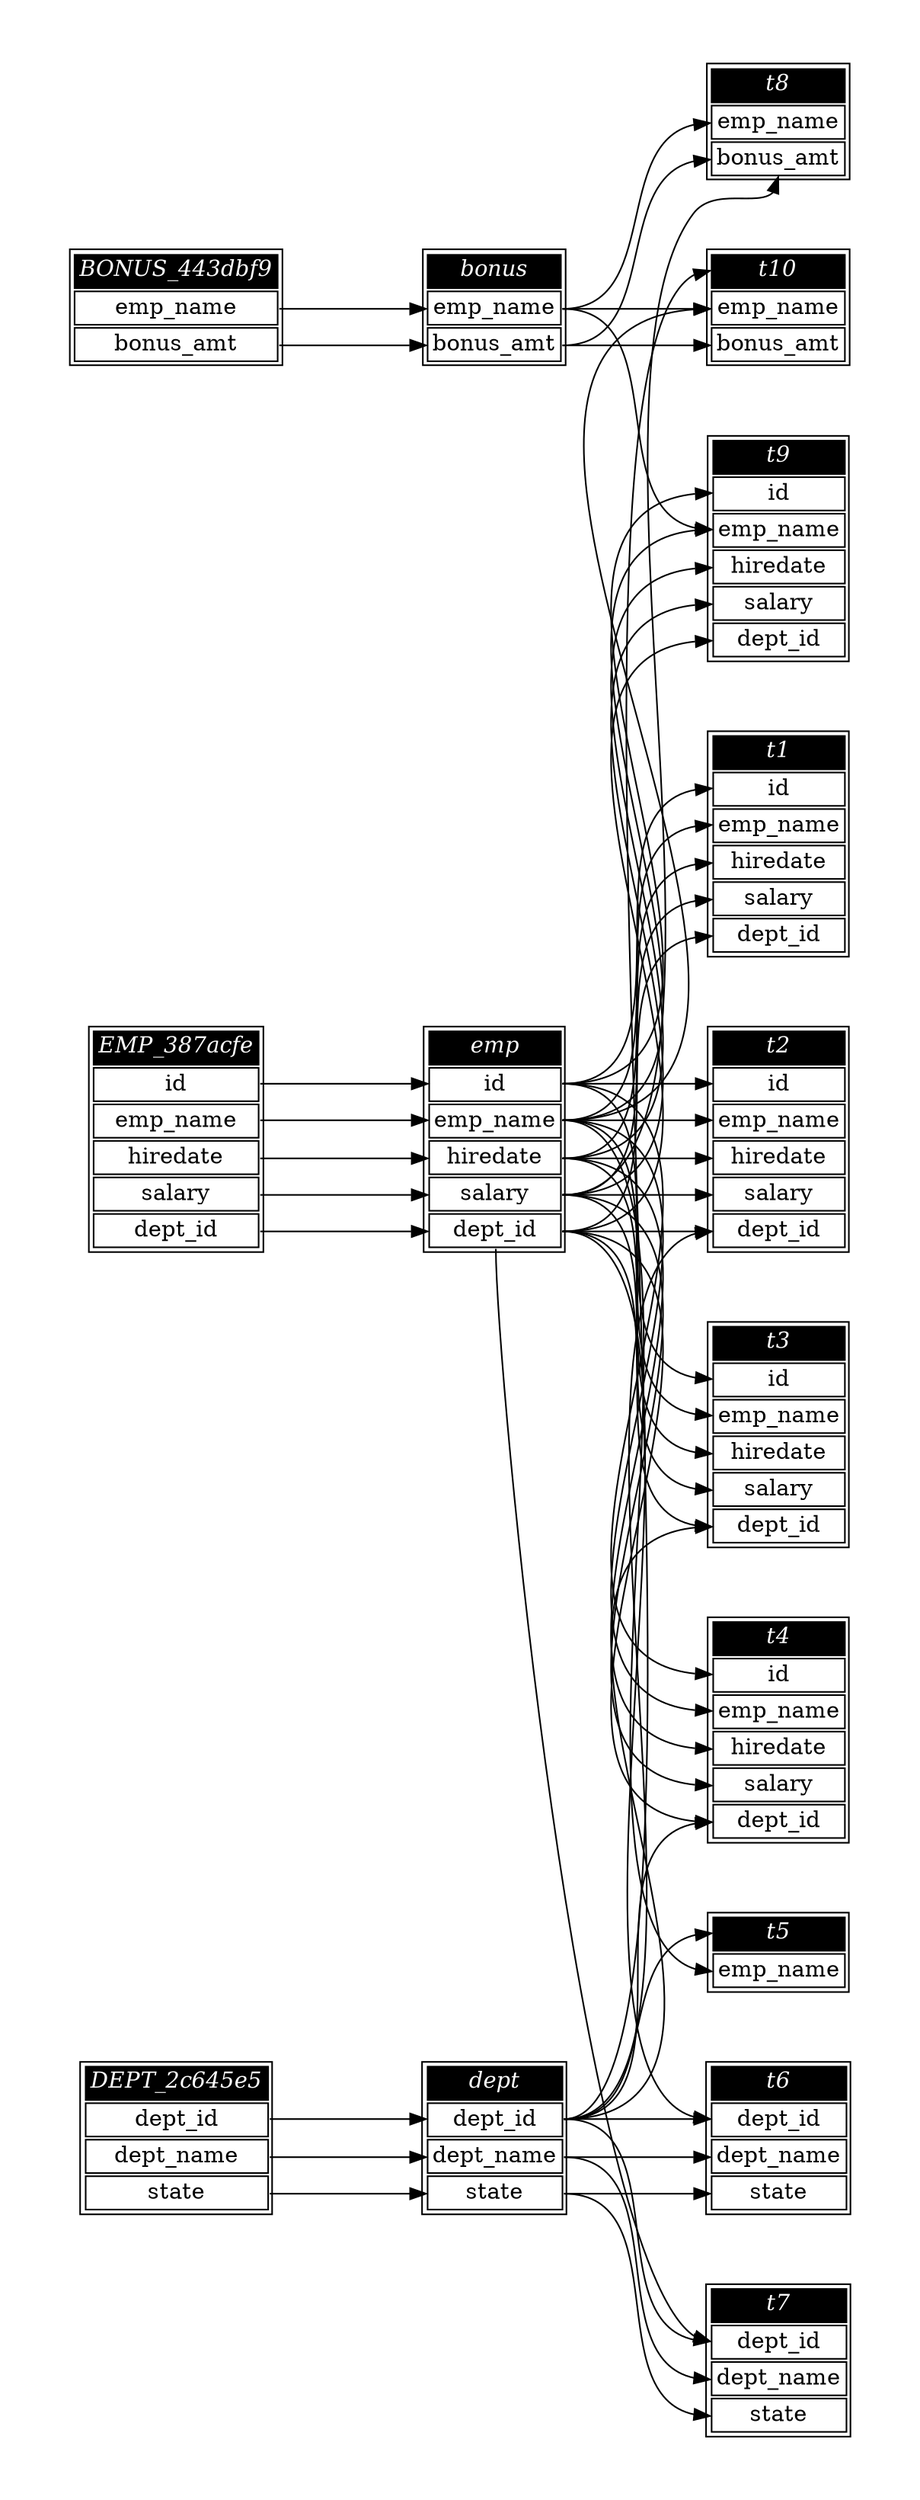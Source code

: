 // Automatically generated by SQLFlowTestSuite


digraph {
  graph [pad="0.5" nodesep="0.5" ranksep="1" fontname="Helvetica" rankdir=LR];
  node [shape=plaintext]

  
"BONUS_443dbf9" [color="black" label=<
<table>
  <tr><td bgcolor="black" port="nodeName"><i><font color="white">BONUS_443dbf9</font></i></td></tr>
  <tr><td port="0">emp_name</td></tr>
<tr><td port="1">bonus_amt</td></tr>
</table>>];
     

"DEPT_2c645e5" [color="black" label=<
<table>
  <tr><td bgcolor="black" port="nodeName"><i><font color="white">DEPT_2c645e5</font></i></td></tr>
  <tr><td port="0">dept_id</td></tr>
<tr><td port="1">dept_name</td></tr>
<tr><td port="2">state</td></tr>
</table>>];
     

"EMP_387acfe" [color="black" label=<
<table>
  <tr><td bgcolor="black" port="nodeName"><i><font color="white">EMP_387acfe</font></i></td></tr>
  <tr><td port="0">id</td></tr>
<tr><td port="1">emp_name</td></tr>
<tr><td port="2">hiredate</td></tr>
<tr><td port="3">salary</td></tr>
<tr><td port="4">dept_id</td></tr>
</table>>];
     

"bonus" [color="black" label=<
<table>
  <tr><td bgcolor="black" port="nodeName"><i><font color="white">bonus</font></i></td></tr>
  <tr><td port="0">emp_name</td></tr>
<tr><td port="1">bonus_amt</td></tr>
</table>>];
     

"dept" [color="black" label=<
<table>
  <tr><td bgcolor="black" port="nodeName"><i><font color="white">dept</font></i></td></tr>
  <tr><td port="0">dept_id</td></tr>
<tr><td port="1">dept_name</td></tr>
<tr><td port="2">state</td></tr>
</table>>];
     

"emp" [color="black" label=<
<table>
  <tr><td bgcolor="black" port="nodeName"><i><font color="white">emp</font></i></td></tr>
  <tr><td port="0">id</td></tr>
<tr><td port="1">emp_name</td></tr>
<tr><td port="2">hiredate</td></tr>
<tr><td port="3">salary</td></tr>
<tr><td port="4">dept_id</td></tr>
</table>>];
     

"t1" [color="black" label=<
<table>
  <tr><td bgcolor="black" port="nodeName"><i><font color="white">t1</font></i></td></tr>
  <tr><td port="0">id</td></tr>
<tr><td port="1">emp_name</td></tr>
<tr><td port="2">hiredate</td></tr>
<tr><td port="3">salary</td></tr>
<tr><td port="4">dept_id</td></tr>
</table>>];
     

"t10" [color="black" label=<
<table>
  <tr><td bgcolor="black" port="nodeName"><i><font color="white">t10</font></i></td></tr>
  <tr><td port="0">emp_name</td></tr>
<tr><td port="1">bonus_amt</td></tr>
</table>>];
     

"t2" [color="black" label=<
<table>
  <tr><td bgcolor="black" port="nodeName"><i><font color="white">t2</font></i></td></tr>
  <tr><td port="0">id</td></tr>
<tr><td port="1">emp_name</td></tr>
<tr><td port="2">hiredate</td></tr>
<tr><td port="3">salary</td></tr>
<tr><td port="4">dept_id</td></tr>
</table>>];
     

"t3" [color="black" label=<
<table>
  <tr><td bgcolor="black" port="nodeName"><i><font color="white">t3</font></i></td></tr>
  <tr><td port="0">id</td></tr>
<tr><td port="1">emp_name</td></tr>
<tr><td port="2">hiredate</td></tr>
<tr><td port="3">salary</td></tr>
<tr><td port="4">dept_id</td></tr>
</table>>];
     

"t4" [color="black" label=<
<table>
  <tr><td bgcolor="black" port="nodeName"><i><font color="white">t4</font></i></td></tr>
  <tr><td port="0">id</td></tr>
<tr><td port="1">emp_name</td></tr>
<tr><td port="2">hiredate</td></tr>
<tr><td port="3">salary</td></tr>
<tr><td port="4">dept_id</td></tr>
</table>>];
     

"t5" [color="black" label=<
<table>
  <tr><td bgcolor="black" port="nodeName"><i><font color="white">t5</font></i></td></tr>
  <tr><td port="0">emp_name</td></tr>
</table>>];
     

"t6" [color="black" label=<
<table>
  <tr><td bgcolor="black" port="nodeName"><i><font color="white">t6</font></i></td></tr>
  <tr><td port="0">dept_id</td></tr>
<tr><td port="1">dept_name</td></tr>
<tr><td port="2">state</td></tr>
</table>>];
     

"t7" [color="black" label=<
<table>
  <tr><td bgcolor="black" port="nodeName"><i><font color="white">t7</font></i></td></tr>
  <tr><td port="0">dept_id</td></tr>
<tr><td port="1">dept_name</td></tr>
<tr><td port="2">state</td></tr>
</table>>];
     

"t8" [color="black" label=<
<table>
  <tr><td bgcolor="black" port="nodeName"><i><font color="white">t8</font></i></td></tr>
  <tr><td port="0">emp_name</td></tr>
<tr><td port="1">bonus_amt</td></tr>
</table>>];
     

"t9" [color="black" label=<
<table>
  <tr><td bgcolor="black" port="nodeName"><i><font color="white">t9</font></i></td></tr>
  <tr><td port="0">id</td></tr>
<tr><td port="1">emp_name</td></tr>
<tr><td port="2">hiredate</td></tr>
<tr><td port="3">salary</td></tr>
<tr><td port="4">dept_id</td></tr>
</table>>];
     
  "BONUS_443dbf9":0 -> "bonus":0;
"BONUS_443dbf9":1 -> "bonus":1;
"DEPT_2c645e5":0 -> "dept":0;
"DEPT_2c645e5":1 -> "dept":1;
"DEPT_2c645e5":2 -> "dept":2;
"EMP_387acfe":0 -> "emp":0;
"EMP_387acfe":1 -> "emp":1;
"EMP_387acfe":2 -> "emp":2;
"EMP_387acfe":3 -> "emp":3;
"EMP_387acfe":4 -> "emp":4;
"bonus":0 -> "t10":0;
"bonus":0 -> "t8":0;
"bonus":0 -> "t9":1;
"bonus":1 -> "t10":1;
"bonus":1 -> "t8":1;
"dept":0 -> "t10":nodeName;
"dept":0 -> "t2":4;
"dept":0 -> "t3":4;
"dept":0 -> "t4":4;
"dept":0 -> "t5":nodeName;
"dept":0 -> "t6":0;
"dept":0 -> "t7":0;
"dept":1 -> "t6":1;
"dept":1 -> "t7":1;
"dept":2 -> "t6":2;
"dept":2 -> "t7":2;
"emp":0 -> "t1":0;
"emp":0 -> "t2":0;
"emp":0 -> "t3":0;
"emp":0 -> "t4":0;
"emp":0 -> "t9":0;
"emp":1 -> "t1":1;
"emp":1 -> "t10":0;
"emp":1 -> "t2":1;
"emp":1 -> "t3":1;
"emp":1 -> "t4":1;
"emp":1 -> "t5":0;
"emp":1 -> "t9":1;
"emp":2 -> "t1":2;
"emp":2 -> "t2":2;
"emp":2 -> "t3":2;
"emp":2 -> "t4":2;
"emp":2 -> "t9":2;
"emp":3 -> "t1":3;
"emp":3 -> "t2":3;
"emp":3 -> "t3":3;
"emp":3 -> "t4":3;
"emp":3 -> "t8":1;
"emp":3 -> "t9":3;
"emp":4 -> "t1":4;
"emp":4 -> "t2":4;
"emp":4 -> "t3":4;
"emp":4 -> "t4":4;
"emp":4 -> "t6":0;
"emp":4 -> "t7":0;
"emp":4 -> "t9":4;
}
       